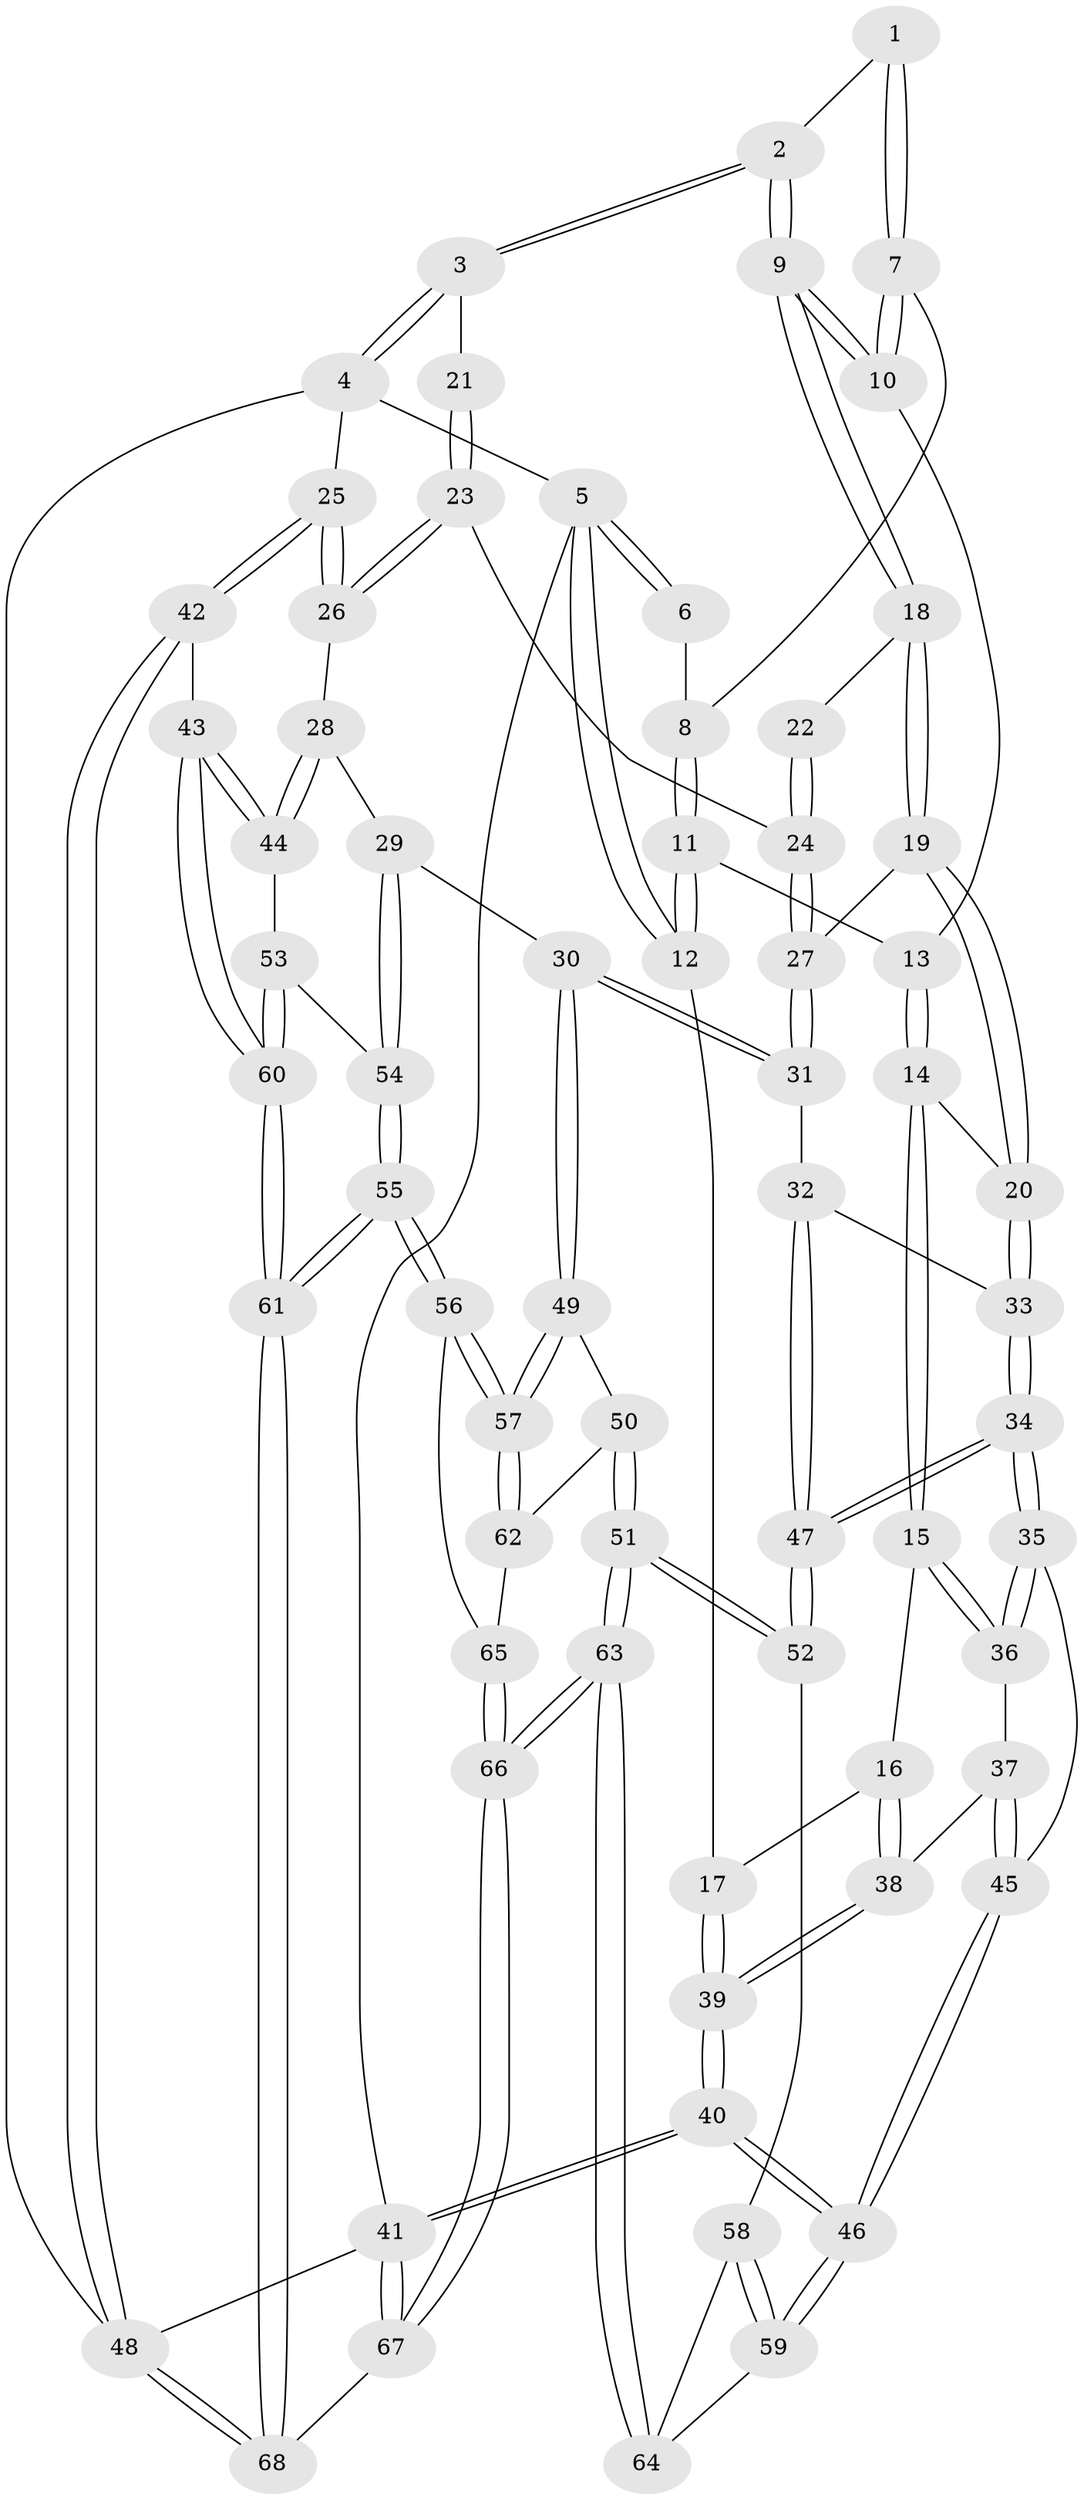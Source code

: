 // coarse degree distribution, {2: 0.16326530612244897, 3: 0.6326530612244898, 4: 0.16326530612244897, 6: 0.02040816326530612, 5: 0.02040816326530612}
// Generated by graph-tools (version 1.1) at 2025/54/03/04/25 22:54:46]
// undirected, 68 vertices, 167 edges
graph export_dot {
  node [color=gray90,style=filled];
  1 [pos="+0.19821768707189633+0"];
  2 [pos="+0.5256781510936002+0"];
  3 [pos="+1+0"];
  4 [pos="+1+0"];
  5 [pos="+0+0"];
  6 [pos="+0.03917445587363185+0"];
  7 [pos="+0.23706650149772787+0.047642117987121646"];
  8 [pos="+0.12583786147658022+0.2034611845056133"];
  9 [pos="+0.4698479743164088+0.2259667920400014"];
  10 [pos="+0.3090571737719042+0.20734724694910198"];
  11 [pos="+0.11689727368783973+0.23685850703513858"];
  12 [pos="+0+0.3412714615353144"];
  13 [pos="+0.2409623986438751+0.26763713706607606"];
  14 [pos="+0.2381986883313424+0.47160441031676426"];
  15 [pos="+0.1805455003597873+0.48753492601215465"];
  16 [pos="+0.10648302086304315+0.4856540735878391"];
  17 [pos="+0+0.3553555272381961"];
  18 [pos="+0.4785683380455012+0.23916113634444852"];
  19 [pos="+0.502221755060034+0.39958021155431794"];
  20 [pos="+0.26178417409665555+0.47924857833661666"];
  21 [pos="+1+0"];
  22 [pos="+0.6717375207338969+0.20777700255120485"];
  23 [pos="+0.7934676156607007+0.4137103707922667"];
  24 [pos="+0.7345404354860181+0.4094335483743624"];
  25 [pos="+1+0.5343805584940412"];
  26 [pos="+0.8770119052567237+0.5165395486046716"];
  27 [pos="+0.5630960929425614+0.45386487925145946"];
  28 [pos="+0.8358985100733183+0.595013676879236"];
  29 [pos="+0.7423044097504743+0.6911427116609483"];
  30 [pos="+0.6052861259391951+0.6782343928529236"];
  31 [pos="+0.5599583384728604+0.6256976398742962"];
  32 [pos="+0.5448428599588919+0.6303252947090021"];
  33 [pos="+0.32299634667847094+0.6039200863598219"];
  34 [pos="+0.29158419665918084+0.7611256061788098"];
  35 [pos="+0.21914348091401203+0.7622471743323846"];
  36 [pos="+0.1815605621090323+0.5143190323178426"];
  37 [pos="+0.14338924299083047+0.7006170381143203"];
  38 [pos="+0.07891480345990777+0.6645425785865778"];
  39 [pos="+0+0.8553403343662542"];
  40 [pos="+0+1"];
  41 [pos="+0+1"];
  42 [pos="+1+0.7988726223457828"];
  43 [pos="+1+0.8049354817164157"];
  44 [pos="+0.9713565681637353+0.7935379452595334"];
  45 [pos="+0.2089815645818132+0.7651615057233219"];
  46 [pos="+0+1"];
  47 [pos="+0.3393555224226894+0.7959661403933944"];
  48 [pos="+1+1"];
  49 [pos="+0.5848097143253458+0.7802303662708282"];
  50 [pos="+0.4679297997319398+0.859074145437136"];
  51 [pos="+0.4131884493517656+0.8568625784292118"];
  52 [pos="+0.3455643199365728+0.8088193208654778"];
  53 [pos="+0.9138298552097323+0.7968223100903137"];
  54 [pos="+0.7979723348140032+0.7910869037534971"];
  55 [pos="+0.7228843149203498+1"];
  56 [pos="+0.7212740443726398+1"];
  57 [pos="+0.6445448399548739+0.8950038454118427"];
  58 [pos="+0.30627850363082243+0.888149884640513"];
  59 [pos="+0.1877705606532216+0.9589516156712631"];
  60 [pos="+0.8091444676477278+1"];
  61 [pos="+0.7463118580065158+1"];
  62 [pos="+0.49862554334304765+0.903666404031635"];
  63 [pos="+0.3988716049611879+1"];
  64 [pos="+0.3179138585334275+0.9755417736096821"];
  65 [pos="+0.5078929028510941+0.9271552584078113"];
  66 [pos="+0.423464584061267+1"];
  67 [pos="+0.4241989380413246+1"];
  68 [pos="+0.7572927188461449+1"];
  1 -- 2;
  1 -- 7;
  1 -- 7;
  2 -- 3;
  2 -- 3;
  2 -- 9;
  2 -- 9;
  3 -- 4;
  3 -- 4;
  3 -- 21;
  4 -- 5;
  4 -- 25;
  4 -- 48;
  5 -- 6;
  5 -- 6;
  5 -- 12;
  5 -- 12;
  5 -- 41;
  6 -- 8;
  7 -- 8;
  7 -- 10;
  7 -- 10;
  8 -- 11;
  8 -- 11;
  9 -- 10;
  9 -- 10;
  9 -- 18;
  9 -- 18;
  10 -- 13;
  11 -- 12;
  11 -- 12;
  11 -- 13;
  12 -- 17;
  13 -- 14;
  13 -- 14;
  14 -- 15;
  14 -- 15;
  14 -- 20;
  15 -- 16;
  15 -- 36;
  15 -- 36;
  16 -- 17;
  16 -- 38;
  16 -- 38;
  17 -- 39;
  17 -- 39;
  18 -- 19;
  18 -- 19;
  18 -- 22;
  19 -- 20;
  19 -- 20;
  19 -- 27;
  20 -- 33;
  20 -- 33;
  21 -- 23;
  21 -- 23;
  22 -- 24;
  22 -- 24;
  23 -- 24;
  23 -- 26;
  23 -- 26;
  24 -- 27;
  24 -- 27;
  25 -- 26;
  25 -- 26;
  25 -- 42;
  25 -- 42;
  26 -- 28;
  27 -- 31;
  27 -- 31;
  28 -- 29;
  28 -- 44;
  28 -- 44;
  29 -- 30;
  29 -- 54;
  29 -- 54;
  30 -- 31;
  30 -- 31;
  30 -- 49;
  30 -- 49;
  31 -- 32;
  32 -- 33;
  32 -- 47;
  32 -- 47;
  33 -- 34;
  33 -- 34;
  34 -- 35;
  34 -- 35;
  34 -- 47;
  34 -- 47;
  35 -- 36;
  35 -- 36;
  35 -- 45;
  36 -- 37;
  37 -- 38;
  37 -- 45;
  37 -- 45;
  38 -- 39;
  38 -- 39;
  39 -- 40;
  39 -- 40;
  40 -- 41;
  40 -- 41;
  40 -- 46;
  40 -- 46;
  41 -- 67;
  41 -- 67;
  41 -- 48;
  42 -- 43;
  42 -- 48;
  42 -- 48;
  43 -- 44;
  43 -- 44;
  43 -- 60;
  43 -- 60;
  44 -- 53;
  45 -- 46;
  45 -- 46;
  46 -- 59;
  46 -- 59;
  47 -- 52;
  47 -- 52;
  48 -- 68;
  48 -- 68;
  49 -- 50;
  49 -- 57;
  49 -- 57;
  50 -- 51;
  50 -- 51;
  50 -- 62;
  51 -- 52;
  51 -- 52;
  51 -- 63;
  51 -- 63;
  52 -- 58;
  53 -- 54;
  53 -- 60;
  53 -- 60;
  54 -- 55;
  54 -- 55;
  55 -- 56;
  55 -- 56;
  55 -- 61;
  55 -- 61;
  56 -- 57;
  56 -- 57;
  56 -- 65;
  57 -- 62;
  57 -- 62;
  58 -- 59;
  58 -- 59;
  58 -- 64;
  59 -- 64;
  60 -- 61;
  60 -- 61;
  61 -- 68;
  61 -- 68;
  62 -- 65;
  63 -- 64;
  63 -- 64;
  63 -- 66;
  63 -- 66;
  65 -- 66;
  65 -- 66;
  66 -- 67;
  66 -- 67;
  67 -- 68;
}
